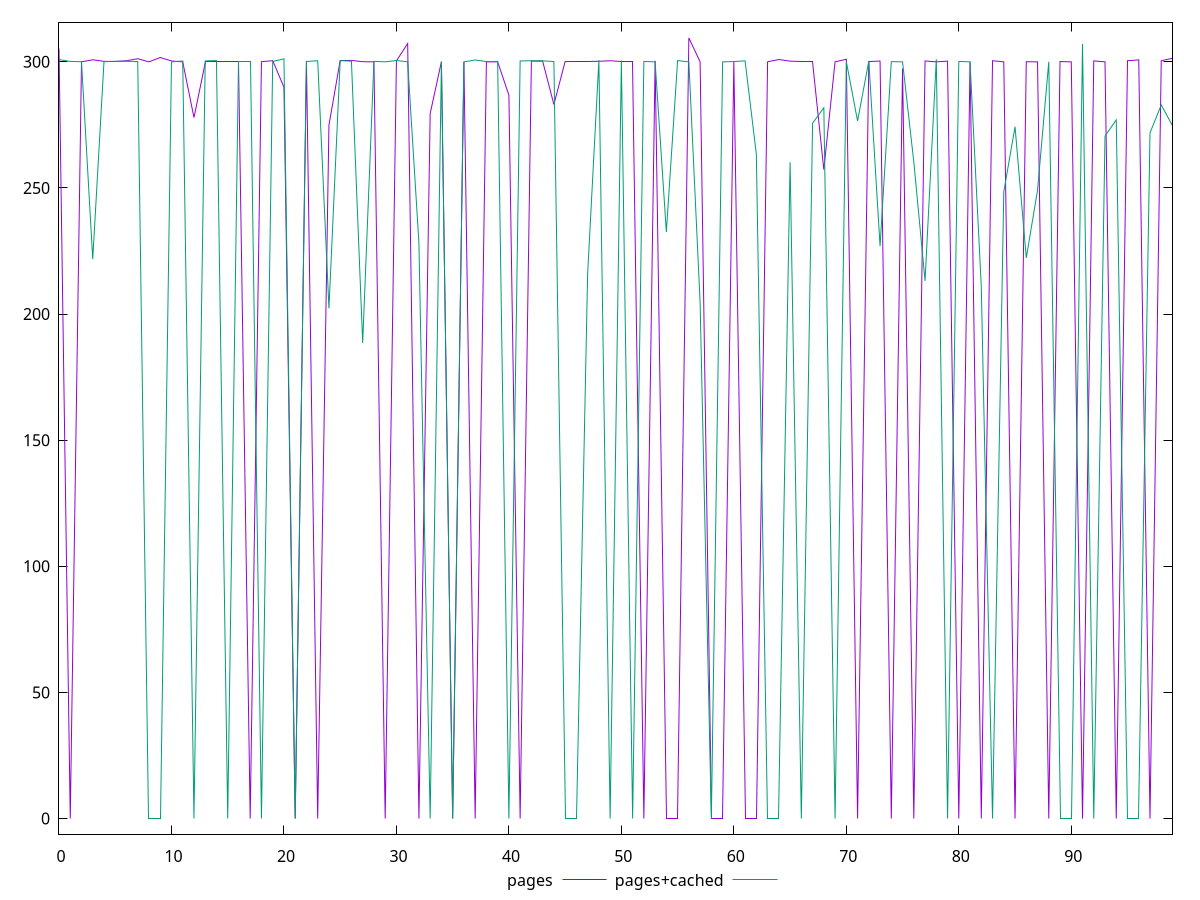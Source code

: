 reset

$pages <<EOF
0 305.266
1 0
2 300
3 300.824
4 300.198
5 300.146
6 300.434
7 301.25
8 300
9 301.726
10 300.35
11 300
12 277.9140000343323
13 300
14 300
15 300
16 300
17 0
18 300.066
19 300.468
20 289.9759998321533
21 0
22 300.352
23 0
24 274.9150004386902
25 300.508
26 300.574
27 300.07
28 300
29 0
30 300.372
31 307.266
32 0
33 279.4720001220703
34 300.036
35 0
36 300
37 0
38 300.006
39 300
40 286.8100004196167
41 0
42 300.332
43 300.272
44 283.0959997177124
45 300.116
46 300
47 300
48 300.234
49 300.432
50 300
51 300
52 0
53 300.428
54 0
55 0
56 309.492
57 300
58 0
59 0
60 300.03
61 0
62 0
63 300.036
64 300.924
65 300.278
66 300
67 300
68 257.268000125885
69 300.02
70 301.022
71 0
72 300.128
73 300.306
74 0
75 297.375
76 0
77 300.36
78 300
79 300.276
80 0
81 300
82 0
83 300.462
84 300
85 0
86 300.048
87 300
88 0
89 300.124
90 300
91 0
92 300.382
93 300
94 0
95 300.454
96 300.774
97 0
98 300.462
99 301.416
EOF

$pagesCached <<EOF
0 300.894
1 300.17
2 300.058
3 221.7970004081726
4 300.066
5 300.216
6 300.222
7 300.116
8 0
9 0
10 300.004
11 300.336
12 0
13 300.376
14 300.51
15 0
16 300
17 300
18 0
19 300.14
20 301.21
21 0
22 300.13
23 300.456
24 202.2940001487732
25 300.48
26 300.256
27 188.55299949645996
28 300.22
29 300
30 300.54
31 300
32 228.20900011062622
33 0
34 300.178
35 0
36 300
37 300.748
38 300.124
39 300.18
40 0
41 300.356
42 300.426
43 300.416
44 300.096
45 0
46 0
47 215.92199993133545
48 300.606
49 0
50 300.532
51 0
52 300.15
53 300
54 232.55399990081787
55 300.508
56 300
57 204.6449999809265
58 0
59 300
60 300.108
61 300.398
62 263.3730001449585
63 0
64 0
65 260.22199964523315
66 0
67 275.67000007629395
68 281.79900074005127
69 0
70 300.08
71 276.5579996109009
72 300.278
73 226.95199966430664
74 300.09
75 300
76 260.3489999771118
77 213.15399980545044
78 300.994
79 0
80 300.172
81 300
82 210.9089994430542
83 0
84 248.51200008392334
85 274.2819995880127
86 222.2669997215271
87 249.02699995040894
88 300.03
89 0
90 0
91 307.122
92 0
93 270.5449995994568
94 276.985999584198
95 0
96 0
97 271.84200048446655
98 282.91100025177
99 274.6859998703003
EOF

set key outside below
set xrange [0:99]
set yrange [-6.18984:315.68184]
set trange [-6.18984:315.68184]
set terminal svg size 640, 520 enhanced background rgb 'white'
set output "report_00018_2021-02-10T15-25-16.877Z/uses-rel-preconnect/comparison/line/0_vs_1.svg"

plot $pages title "pages" with line, \
     $pagesCached title "pages+cached" with line

reset
